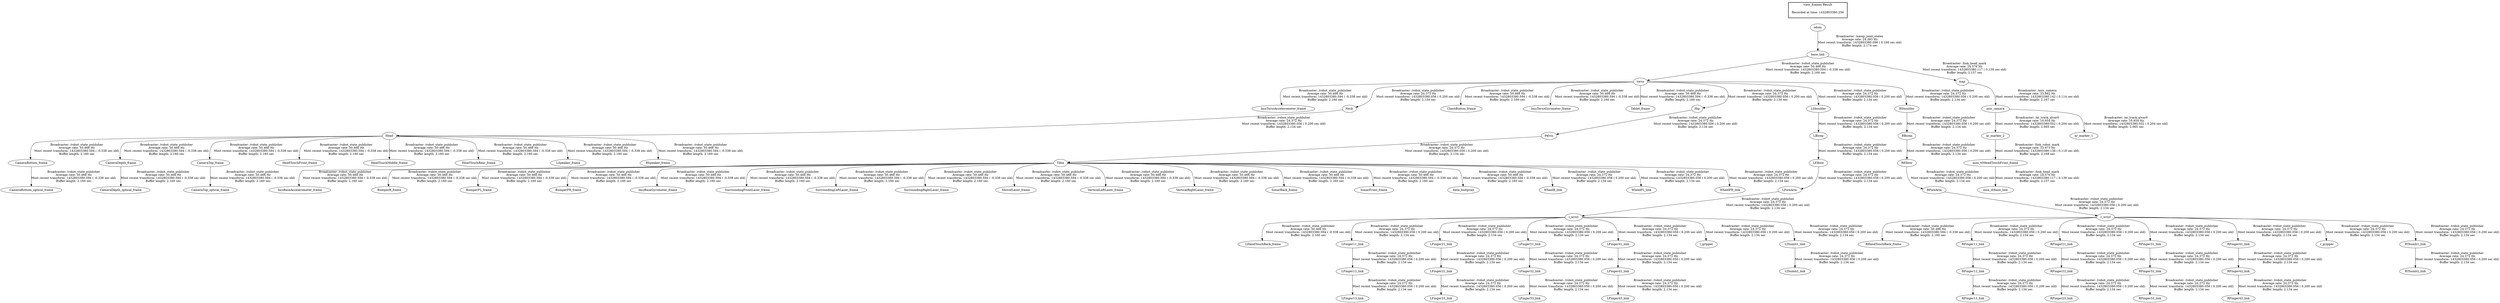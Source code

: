 digraph G {
"Tibia" -> "ImuBaseAccelerometer_frame"[label="Broadcaster: /robot_state_publisher\nAverage rate: 50.466 Hz\nMost recent transform: 1432803380.594 ( -0.338 sec old)\nBuffer length: 2.160 sec\n"];
"Pelvis" -> "Tibia"[label="Broadcaster: /robot_state_publisher\nAverage rate: 24.372 Hz\nMost recent transform: 1432803380.056 ( 0.200 sec old)\nBuffer length: 2.134 sec\n"];
"torso" -> "ImuTorsoAccelerometer_frame"[label="Broadcaster: /robot_state_publisher\nAverage rate: 50.466 Hz\nMost recent transform: 1432803380.594 ( -0.338 sec old)\nBuffer length: 2.160 sec\n"];
"base_link" -> "torso"[label="Broadcaster: /robot_state_publisher\nAverage rate: 50.466 Hz\nMost recent transform: 1432803380.594 ( -0.338 sec old)\nBuffer length: 2.160 sec\n"];
"Tibia" -> "BumperB_frame"[label="Broadcaster: /robot_state_publisher\nAverage rate: 50.466 Hz\nMost recent transform: 1432803380.594 ( -0.338 sec old)\nBuffer length: 2.160 sec\n"];
"Tibia" -> "BumperFL_frame"[label="Broadcaster: /robot_state_publisher\nAverage rate: 50.466 Hz\nMost recent transform: 1432803380.594 ( -0.338 sec old)\nBuffer length: 2.160 sec\n"];
"Tibia" -> "BumperFR_frame"[label="Broadcaster: /robot_state_publisher\nAverage rate: 50.466 Hz\nMost recent transform: 1432803380.594 ( -0.338 sec old)\nBuffer length: 2.160 sec\n"];
"CameraBottom_frame" -> "CameraBottom_optical_frame"[label="Broadcaster: /robot_state_publisher\nAverage rate: 50.466 Hz\nMost recent transform: 1432803380.594 ( -0.338 sec old)\nBuffer length: 2.160 sec\n"];
"Head" -> "CameraBottom_frame"[label="Broadcaster: /robot_state_publisher\nAverage rate: 50.466 Hz\nMost recent transform: 1432803380.594 ( -0.338 sec old)\nBuffer length: 2.160 sec\n"];
"Neck" -> "Head"[label="Broadcaster: /robot_state_publisher\nAverage rate: 24.372 Hz\nMost recent transform: 1432803380.056 ( 0.200 sec old)\nBuffer length: 2.134 sec\n"];
"CameraDepth_frame" -> "CameraDepth_optical_frame"[label="Broadcaster: /robot_state_publisher\nAverage rate: 50.466 Hz\nMost recent transform: 1432803380.594 ( -0.338 sec old)\nBuffer length: 2.160 sec\n"];
"Head" -> "CameraDepth_frame"[label="Broadcaster: /robot_state_publisher\nAverage rate: 50.466 Hz\nMost recent transform: 1432803380.594 ( -0.338 sec old)\nBuffer length: 2.160 sec\n"];
"CameraTop_frame" -> "CameraTop_optical_frame"[label="Broadcaster: /robot_state_publisher\nAverage rate: 50.466 Hz\nMost recent transform: 1432803380.594 ( -0.338 sec old)\nBuffer length: 2.160 sec\n"];
"Head" -> "CameraTop_frame"[label="Broadcaster: /robot_state_publisher\nAverage rate: 50.466 Hz\nMost recent transform: 1432803380.594 ( -0.338 sec old)\nBuffer length: 2.160 sec\n"];
"torso" -> "ChestButton_frame"[label="Broadcaster: /robot_state_publisher\nAverage rate: 50.466 Hz\nMost recent transform: 1432803380.594 ( -0.338 sec old)\nBuffer length: 2.160 sec\n"];
"Tibia" -> "ImuBaseGyrometer_frame"[label="Broadcaster: /robot_state_publisher\nAverage rate: 50.466 Hz\nMost recent transform: 1432803380.594 ( -0.338 sec old)\nBuffer length: 2.160 sec\n"];
"torso" -> "ImuTorsoGyrometer_frame"[label="Broadcaster: /robot_state_publisher\nAverage rate: 50.466 Hz\nMost recent transform: 1432803380.594 ( -0.338 sec old)\nBuffer length: 2.160 sec\n"];
"Head" -> "HeadTouchFront_frame"[label="Broadcaster: /robot_state_publisher\nAverage rate: 50.466 Hz\nMost recent transform: 1432803380.594 ( -0.338 sec old)\nBuffer length: 2.160 sec\n"];
"Head" -> "HeadTouchMiddle_frame"[label="Broadcaster: /robot_state_publisher\nAverage rate: 50.466 Hz\nMost recent transform: 1432803380.594 ( -0.338 sec old)\nBuffer length: 2.160 sec\n"];
"Head" -> "HeadTouchRear_frame"[label="Broadcaster: /robot_state_publisher\nAverage rate: 50.466 Hz\nMost recent transform: 1432803380.594 ( -0.338 sec old)\nBuffer length: 2.160 sec\n"];
"l_wrist" -> "LHandTouchBack_frame"[label="Broadcaster: /robot_state_publisher\nAverage rate: 50.466 Hz\nMost recent transform: 1432803380.594 ( -0.338 sec old)\nBuffer length: 2.160 sec\n"];
"LForeArm" -> "l_wrist"[label="Broadcaster: /robot_state_publisher\nAverage rate: 24.372 Hz\nMost recent transform: 1432803380.056 ( 0.200 sec old)\nBuffer length: 2.134 sec\n"];
"Tibia" -> "SurroundingFrontLaser_frame"[label="Broadcaster: /robot_state_publisher\nAverage rate: 50.466 Hz\nMost recent transform: 1432803380.594 ( -0.338 sec old)\nBuffer length: 2.160 sec\n"];
"Tibia" -> "SurroundingLeftLaser_frame"[label="Broadcaster: /robot_state_publisher\nAverage rate: 50.466 Hz\nMost recent transform: 1432803380.594 ( -0.338 sec old)\nBuffer length: 2.160 sec\n"];
"Tibia" -> "SurroundingRightLaser_frame"[label="Broadcaster: /robot_state_publisher\nAverage rate: 50.466 Hz\nMost recent transform: 1432803380.594 ( -0.338 sec old)\nBuffer length: 2.160 sec\n"];
"Tibia" -> "ShovelLaser_frame"[label="Broadcaster: /robot_state_publisher\nAverage rate: 50.466 Hz\nMost recent transform: 1432803380.594 ( -0.338 sec old)\nBuffer length: 2.160 sec\n"];
"Tibia" -> "VerticalLeftLaser_frame"[label="Broadcaster: /robot_state_publisher\nAverage rate: 50.466 Hz\nMost recent transform: 1432803380.594 ( -0.338 sec old)\nBuffer length: 2.160 sec\n"];
"Tibia" -> "VerticalRightLaser_frame"[label="Broadcaster: /robot_state_publisher\nAverage rate: 50.466 Hz\nMost recent transform: 1432803380.594 ( -0.338 sec old)\nBuffer length: 2.160 sec\n"];
"r_wrist" -> "RHandTouchBack_frame"[label="Broadcaster: /robot_state_publisher\nAverage rate: 50.466 Hz\nMost recent transform: 1432803380.594 ( -0.338 sec old)\nBuffer length: 2.160 sec\n"];
"RForeArm" -> "r_wrist"[label="Broadcaster: /robot_state_publisher\nAverage rate: 24.372 Hz\nMost recent transform: 1432803380.056 ( 0.200 sec old)\nBuffer length: 2.134 sec\n"];
"Tibia" -> "SonarBack_frame"[label="Broadcaster: /robot_state_publisher\nAverage rate: 50.466 Hz\nMost recent transform: 1432803380.594 ( -0.338 sec old)\nBuffer length: 2.160 sec\n"];
"Tibia" -> "SonarFront_frame"[label="Broadcaster: /robot_state_publisher\nAverage rate: 50.466 Hz\nMost recent transform: 1432803380.594 ( -0.338 sec old)\nBuffer length: 2.160 sec\n"];
"Head" -> "LSpeaker_frame"[label="Broadcaster: /robot_state_publisher\nAverage rate: 50.466 Hz\nMost recent transform: 1432803380.594 ( -0.338 sec old)\nBuffer length: 2.160 sec\n"];
"Head" -> "RSpeaker_frame"[label="Broadcaster: /robot_state_publisher\nAverage rate: 50.466 Hz\nMost recent transform: 1432803380.594 ( -0.338 sec old)\nBuffer length: 2.160 sec\n"];
"torso" -> "Tablet_frame"[label="Broadcaster: /robot_state_publisher\nAverage rate: 50.466 Hz\nMost recent transform: 1432803380.594 ( -0.338 sec old)\nBuffer length: 2.160 sec\n"];
"Tibia" -> "base_footprint"[label="Broadcaster: /robot_state_publisher\nAverage rate: 50.466 Hz\nMost recent transform: 1432803380.594 ( -0.338 sec old)\nBuffer length: 2.160 sec\n"];
"odom" -> "base_link"[label="Broadcaster: /naoqi_joint_states\nAverage rate: 24.383 Hz\nMost recent transform: 1432803380.096 ( 0.160 sec old)\nBuffer length: 2.174 sec\n"];
"ar_marker_2" -> "mon_tf/HeadTouchFront_frame"[label="Broadcaster: /link_robot_mark\nAverage rate: 33.673 Hz\nMost recent transform: 1432803380.138 ( 0.118 sec old)\nBuffer length: 2.168 sec\n"];
"axis_camera" -> "ar_marker_2"[label="Broadcaster: /ar_track_alvar0\nAverage rate: 10.654 Hz\nMost recent transform: 1432803380.052 ( 0.204 sec old)\nBuffer length: 2.065 sec\n"];
"map" -> "axis_camera"[label="Broadcaster: /axis_camera\nAverage rate: 33.682 Hz\nMost recent transform: 1432803380.142 ( 0.114 sec old)\nBuffer length: 2.167 sec\n"];
"base_link" -> "map"[label="Broadcaster: /link_head_mark\nAverage rate: 24.576 Hz\nMost recent transform: 1432803380.117 ( 0.139 sec old)\nBuffer length: 2.157 sec\n"];
"torso" -> "Neck"[label="Broadcaster: /robot_state_publisher\nAverage rate: 24.372 Hz\nMost recent transform: 1432803380.056 ( 0.200 sec old)\nBuffer length: 2.134 sec\n"];
"Hip" -> "Pelvis"[label="Broadcaster: /robot_state_publisher\nAverage rate: 24.372 Hz\nMost recent transform: 1432803380.056 ( 0.200 sec old)\nBuffer length: 2.134 sec\n"];
"torso" -> "Hip"[label="Broadcaster: /robot_state_publisher\nAverage rate: 24.372 Hz\nMost recent transform: 1432803380.056 ( 0.200 sec old)\nBuffer length: 2.134 sec\n"];
"LElbow" -> "LForeArm"[label="Broadcaster: /robot_state_publisher\nAverage rate: 24.372 Hz\nMost recent transform: 1432803380.056 ( 0.200 sec old)\nBuffer length: 2.134 sec\n"];
"LBicep" -> "LElbow"[label="Broadcaster: /robot_state_publisher\nAverage rate: 24.372 Hz\nMost recent transform: 1432803380.056 ( 0.200 sec old)\nBuffer length: 2.134 sec\n"];
"LShoulder" -> "LBicep"[label="Broadcaster: /robot_state_publisher\nAverage rate: 24.372 Hz\nMost recent transform: 1432803380.056 ( 0.200 sec old)\nBuffer length: 2.134 sec\n"];
"l_wrist" -> "LFinger11_link"[label="Broadcaster: /robot_state_publisher\nAverage rate: 24.372 Hz\nMost recent transform: 1432803380.056 ( 0.200 sec old)\nBuffer length: 2.134 sec\n"];
"LFinger11_link" -> "LFinger12_link"[label="Broadcaster: /robot_state_publisher\nAverage rate: 24.372 Hz\nMost recent transform: 1432803380.056 ( 0.200 sec old)\nBuffer length: 2.134 sec\n"];
"LFinger12_link" -> "LFinger13_link"[label="Broadcaster: /robot_state_publisher\nAverage rate: 24.372 Hz\nMost recent transform: 1432803380.056 ( 0.200 sec old)\nBuffer length: 2.134 sec\n"];
"l_wrist" -> "LFinger21_link"[label="Broadcaster: /robot_state_publisher\nAverage rate: 24.372 Hz\nMost recent transform: 1432803380.056 ( 0.200 sec old)\nBuffer length: 2.134 sec\n"];
"mon_tf/HeadTouchFront_frame" -> "mon_tf/base_link"[label="Broadcaster: /link_head_mark\nAverage rate: 24.576 Hz\nMost recent transform: 1432803380.117 ( 0.139 sec old)\nBuffer length: 2.157 sec\n"];
"LFinger21_link" -> "LFinger22_link"[label="Broadcaster: /robot_state_publisher\nAverage rate: 24.372 Hz\nMost recent transform: 1432803380.056 ( 0.200 sec old)\nBuffer length: 2.134 sec\n"];
"LFinger22_link" -> "LFinger23_link"[label="Broadcaster: /robot_state_publisher\nAverage rate: 24.372 Hz\nMost recent transform: 1432803380.056 ( 0.200 sec old)\nBuffer length: 2.134 sec\n"];
"l_wrist" -> "LFinger31_link"[label="Broadcaster: /robot_state_publisher\nAverage rate: 24.372 Hz\nMost recent transform: 1432803380.056 ( 0.200 sec old)\nBuffer length: 2.134 sec\n"];
"LFinger31_link" -> "LFinger32_link"[label="Broadcaster: /robot_state_publisher\nAverage rate: 24.372 Hz\nMost recent transform: 1432803380.056 ( 0.200 sec old)\nBuffer length: 2.134 sec\n"];
"LFinger32_link" -> "LFinger33_link"[label="Broadcaster: /robot_state_publisher\nAverage rate: 24.372 Hz\nMost recent transform: 1432803380.056 ( 0.200 sec old)\nBuffer length: 2.134 sec\n"];
"l_wrist" -> "LFinger41_link"[label="Broadcaster: /robot_state_publisher\nAverage rate: 24.372 Hz\nMost recent transform: 1432803380.056 ( 0.200 sec old)\nBuffer length: 2.134 sec\n"];
"LFinger41_link" -> "LFinger42_link"[label="Broadcaster: /robot_state_publisher\nAverage rate: 24.372 Hz\nMost recent transform: 1432803380.056 ( 0.200 sec old)\nBuffer length: 2.134 sec\n"];
"LFinger42_link" -> "LFinger43_link"[label="Broadcaster: /robot_state_publisher\nAverage rate: 24.372 Hz\nMost recent transform: 1432803380.056 ( 0.200 sec old)\nBuffer length: 2.134 sec\n"];
"l_wrist" -> "l_gripper"[label="Broadcaster: /robot_state_publisher\nAverage rate: 24.372 Hz\nMost recent transform: 1432803380.056 ( 0.200 sec old)\nBuffer length: 2.134 sec\n"];
"torso" -> "LShoulder"[label="Broadcaster: /robot_state_publisher\nAverage rate: 24.372 Hz\nMost recent transform: 1432803380.056 ( 0.200 sec old)\nBuffer length: 2.134 sec\n"];
"l_wrist" -> "LThumb1_link"[label="Broadcaster: /robot_state_publisher\nAverage rate: 24.372 Hz\nMost recent transform: 1432803380.056 ( 0.200 sec old)\nBuffer length: 2.134 sec\n"];
"LThumb1_link" -> "LThumb2_link"[label="Broadcaster: /robot_state_publisher\nAverage rate: 24.372 Hz\nMost recent transform: 1432803380.056 ( 0.200 sec old)\nBuffer length: 2.134 sec\n"];
"RElbow" -> "RForeArm"[label="Broadcaster: /robot_state_publisher\nAverage rate: 24.372 Hz\nMost recent transform: 1432803380.056 ( 0.200 sec old)\nBuffer length: 2.134 sec\n"];
"RBicep" -> "RElbow"[label="Broadcaster: /robot_state_publisher\nAverage rate: 24.372 Hz\nMost recent transform: 1432803380.056 ( 0.200 sec old)\nBuffer length: 2.134 sec\n"];
"RShoulder" -> "RBicep"[label="Broadcaster: /robot_state_publisher\nAverage rate: 24.372 Hz\nMost recent transform: 1432803380.056 ( 0.200 sec old)\nBuffer length: 2.134 sec\n"];
"r_wrist" -> "RFinger11_link"[label="Broadcaster: /robot_state_publisher\nAverage rate: 24.372 Hz\nMost recent transform: 1432803380.056 ( 0.200 sec old)\nBuffer length: 2.134 sec\n"];
"RFinger11_link" -> "RFinger12_link"[label="Broadcaster: /robot_state_publisher\nAverage rate: 24.372 Hz\nMost recent transform: 1432803380.056 ( 0.200 sec old)\nBuffer length: 2.134 sec\n"];
"RFinger12_link" -> "RFinger13_link"[label="Broadcaster: /robot_state_publisher\nAverage rate: 24.372 Hz\nMost recent transform: 1432803380.056 ( 0.200 sec old)\nBuffer length: 2.134 sec\n"];
"r_wrist" -> "RFinger21_link"[label="Broadcaster: /robot_state_publisher\nAverage rate: 24.372 Hz\nMost recent transform: 1432803380.056 ( 0.200 sec old)\nBuffer length: 2.134 sec\n"];
"RFinger21_link" -> "RFinger22_link"[label="Broadcaster: /robot_state_publisher\nAverage rate: 24.372 Hz\nMost recent transform: 1432803380.056 ( 0.200 sec old)\nBuffer length: 2.134 sec\n"];
"RFinger22_link" -> "RFinger23_link"[label="Broadcaster: /robot_state_publisher\nAverage rate: 24.372 Hz\nMost recent transform: 1432803380.056 ( 0.200 sec old)\nBuffer length: 2.134 sec\n"];
"r_wrist" -> "RFinger31_link"[label="Broadcaster: /robot_state_publisher\nAverage rate: 24.372 Hz\nMost recent transform: 1432803380.056 ( 0.200 sec old)\nBuffer length: 2.134 sec\n"];
"RFinger31_link" -> "RFinger32_link"[label="Broadcaster: /robot_state_publisher\nAverage rate: 24.372 Hz\nMost recent transform: 1432803380.056 ( 0.200 sec old)\nBuffer length: 2.134 sec\n"];
"RFinger32_link" -> "RFinger33_link"[label="Broadcaster: /robot_state_publisher\nAverage rate: 24.372 Hz\nMost recent transform: 1432803380.056 ( 0.200 sec old)\nBuffer length: 2.134 sec\n"];
"r_wrist" -> "RFinger41_link"[label="Broadcaster: /robot_state_publisher\nAverage rate: 24.372 Hz\nMost recent transform: 1432803380.056 ( 0.200 sec old)\nBuffer length: 2.134 sec\n"];
"RFinger41_link" -> "RFinger42_link"[label="Broadcaster: /robot_state_publisher\nAverage rate: 24.372 Hz\nMost recent transform: 1432803380.056 ( 0.200 sec old)\nBuffer length: 2.134 sec\n"];
"RFinger42_link" -> "RFinger43_link"[label="Broadcaster: /robot_state_publisher\nAverage rate: 24.372 Hz\nMost recent transform: 1432803380.056 ( 0.200 sec old)\nBuffer length: 2.134 sec\n"];
"r_wrist" -> "r_gripper"[label="Broadcaster: /robot_state_publisher\nAverage rate: 24.372 Hz\nMost recent transform: 1432803380.056 ( 0.200 sec old)\nBuffer length: 2.134 sec\n"];
"torso" -> "RShoulder"[label="Broadcaster: /robot_state_publisher\nAverage rate: 24.372 Hz\nMost recent transform: 1432803380.056 ( 0.200 sec old)\nBuffer length: 2.134 sec\n"];
"r_wrist" -> "RThumb1_link"[label="Broadcaster: /robot_state_publisher\nAverage rate: 24.372 Hz\nMost recent transform: 1432803380.056 ( 0.200 sec old)\nBuffer length: 2.134 sec\n"];
"RThumb1_link" -> "RThumb2_link"[label="Broadcaster: /robot_state_publisher\nAverage rate: 24.372 Hz\nMost recent transform: 1432803380.056 ( 0.200 sec old)\nBuffer length: 2.134 sec\n"];
"Tibia" -> "WheelB_link"[label="Broadcaster: /robot_state_publisher\nAverage rate: 24.372 Hz\nMost recent transform: 1432803380.056 ( 0.200 sec old)\nBuffer length: 2.134 sec\n"];
"Tibia" -> "WheelFL_link"[label="Broadcaster: /robot_state_publisher\nAverage rate: 24.372 Hz\nMost recent transform: 1432803380.056 ( 0.200 sec old)\nBuffer length: 2.134 sec\n"];
"Tibia" -> "WheelFR_link"[label="Broadcaster: /robot_state_publisher\nAverage rate: 24.372 Hz\nMost recent transform: 1432803380.056 ( 0.200 sec old)\nBuffer length: 2.134 sec\n"];
"axis_camera" -> "ar_marker_1"[label="Broadcaster: /ar_track_alvar0\nAverage rate: 10.654 Hz\nMost recent transform: 1432803380.052 ( 0.204 sec old)\nBuffer length: 2.065 sec\n"];
edge [style=invis];
 subgraph cluster_legend { style=bold; color=black; label ="view_frames Result";
"Recorded at time: 1432803380.256"[ shape=plaintext ] ;
 }->"odom";
}